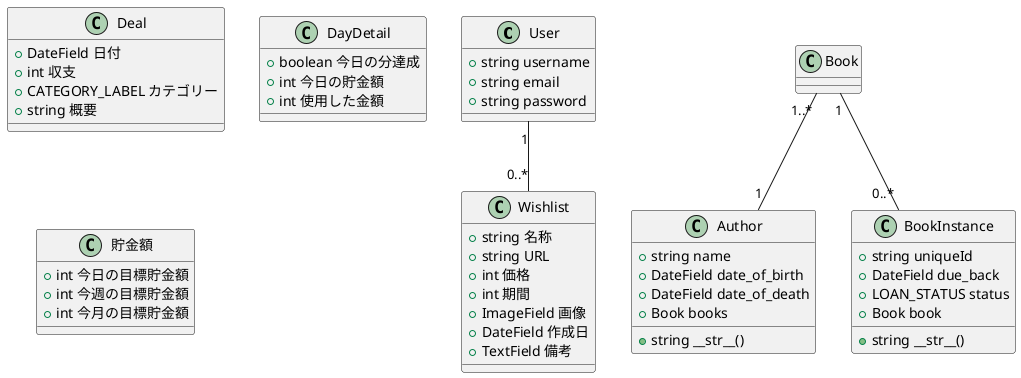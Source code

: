 @startuml piggybox
class User{
  + string username
  + string email
  + string password
}

class Deal{
  + DateField 日付
  + int 収支
  + CATEGORY_LABEL カテゴリー
  + string 概要
}

class Wishlist{
  + string 名称
  + string URL
  + int 価格
  + int 期間
  + ImageField 画像
  + DateField 作成日
  + TextField 備考
}

class DayDetail{
  + boolean 今日の分達成
  + int 今日の貯金額
  + int 使用した金額

}

class 貯金額{
  + int 今日の目標貯金額
  + int 今週の目標貯金額
  + int 今月の目標貯金額
}

class Author{
  + string name
  + DateField date_of_birth
  + DateField date_of_death
  + Book books
  + string __str__()
}

class BookInstance{
  + string uniqueId
  + DateField due_back
  + LOAN_STATUS status
  + Book book
  + string __str__()
}

User "1" -- "0..*" Wishlist

Book "1..*" -- "1" Author 
Book "1" -- "0..*" BookInstance

@enduml
